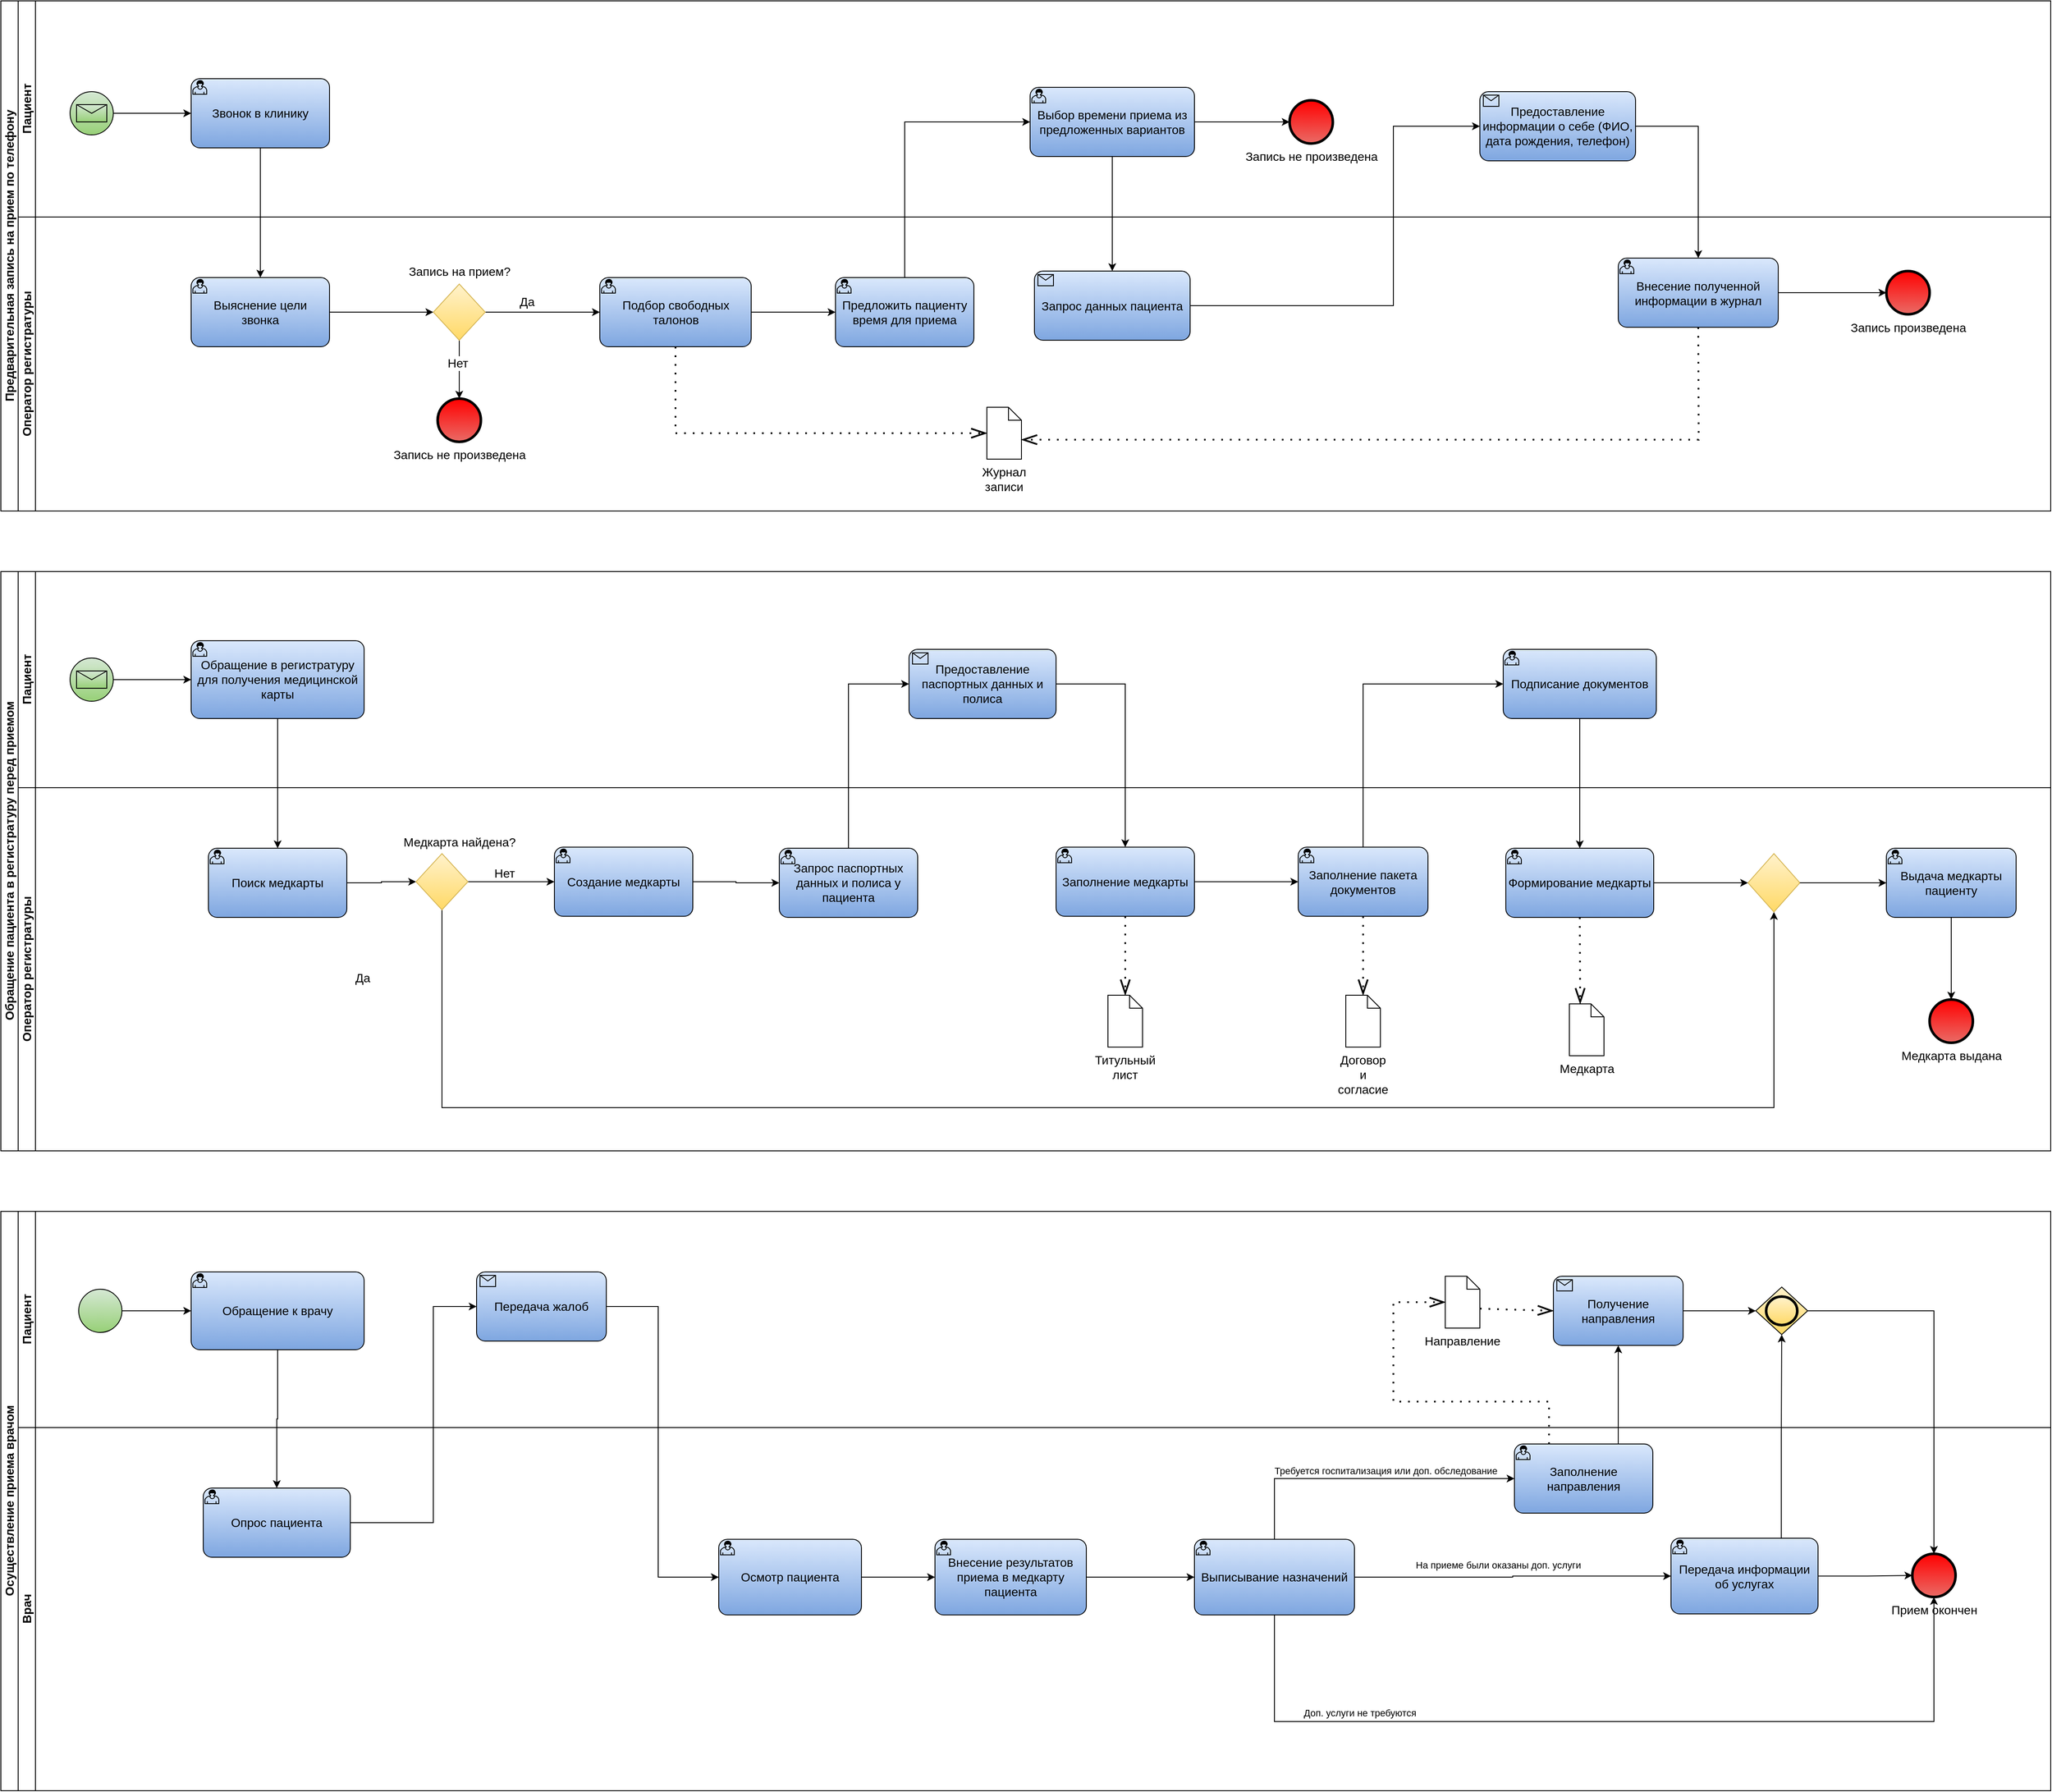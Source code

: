 <mxfile version="20.6.0" type="device"><diagram name="Page-1" id="2a216829-ef6e-dabb-86c1-c78162f3ba2b"><mxGraphModel dx="1904" dy="2244" grid="1" gridSize="10" guides="1" tooltips="1" connect="1" arrows="1" fold="1" page="1" pageScale="1" pageWidth="850" pageHeight="1100" background="none" math="0" shadow="0"><root><mxCell id="0"/><mxCell id="1" parent="0"/><mxCell id="knItRZPlOdMx0nzda-8o-1" value="&lt;font style=&quot;font-size: 14px;&quot;&gt;Предварительная запись на прием по телефону&lt;/font&gt;" style="swimlane;childLayout=stackLayout;resizeParent=1;resizeParentMax=0;horizontal=0;startSize=20;horizontalStack=0;html=1;movable=0;resizable=0;rotatable=0;deletable=0;editable=0;connectable=0;" parent="1" vertex="1"><mxGeometry x="150" y="40" width="2370" height="590" as="geometry"/></mxCell><mxCell id="knItRZPlOdMx0nzda-8o-2" value="&lt;font style=&quot;font-size: 14px;&quot;&gt;Пациент&lt;/font&gt;" style="swimlane;startSize=20;horizontal=0;html=1;" parent="knItRZPlOdMx0nzda-8o-1" vertex="1"><mxGeometry x="20" width="2350" height="250" as="geometry"/></mxCell><mxCell id="knItRZPlOdMx0nzda-8o-14" value="" style="edgeStyle=orthogonalEdgeStyle;rounded=0;orthogonalLoop=1;jettySize=auto;html=1;entryX=0;entryY=0.5;entryDx=0;entryDy=0;entryPerimeter=0;" parent="knItRZPlOdMx0nzda-8o-2" source="knItRZPlOdMx0nzda-8o-5" target="knItRZPlOdMx0nzda-8o-34" edge="1"><mxGeometry relative="1" as="geometry"><mxPoint x="210" y="160" as="targetPoint"/></mxGeometry></mxCell><mxCell id="knItRZPlOdMx0nzda-8o-5" value="" style="points=[[0.145,0.145,0],[0.5,0,0],[0.855,0.145,0],[1,0.5,0],[0.855,0.855,0],[0.5,1,0],[0.145,0.855,0],[0,0.5,0]];shape=mxgraph.bpmn.event;html=1;verticalLabelPosition=bottom;labelBackgroundColor=#ffffff;verticalAlign=top;align=center;perimeter=ellipsePerimeter;outlineConnect=0;aspect=fixed;outline=standard;symbol=message;fillColor=#d5e8d4;strokeColor=#000000;gradientColor=#97d077;" parent="knItRZPlOdMx0nzda-8o-2" vertex="1"><mxGeometry x="60" y="105" width="50" height="50" as="geometry"/></mxCell><mxCell id="knItRZPlOdMx0nzda-8o-28" value="" style="edgeStyle=orthogonalEdgeStyle;rounded=0;orthogonalLoop=1;jettySize=auto;html=1;fontSize=14;entryX=0;entryY=0.5;entryDx=0;entryDy=0;entryPerimeter=0;exitX=1;exitY=0.5;exitDx=0;exitDy=0;exitPerimeter=0;" parent="knItRZPlOdMx0nzda-8o-2" source="knItRZPlOdMx0nzda-8o-38" target="knItRZPlOdMx0nzda-8o-29" edge="1"><mxGeometry relative="1" as="geometry"><mxPoint x="1390" y="160" as="sourcePoint"/><mxPoint x="1560" y="160" as="targetPoint"/></mxGeometry></mxCell><mxCell id="knItRZPlOdMx0nzda-8o-29" value="&lt;font style=&quot;font-size: 14px;&quot; color=&quot;#000000&quot;&gt;Запись не произведена&lt;/font&gt;" style="points=[[0.145,0.145,0],[0.5,0,0],[0.855,0.145,0],[1,0.5,0],[0.855,0.855,0],[0.5,1,0],[0.145,0.855,0],[0,0.5,0]];shape=mxgraph.bpmn.event;html=1;verticalLabelPosition=bottom;labelBackgroundColor=#ffffff;verticalAlign=top;align=center;perimeter=ellipsePerimeter;outlineConnect=0;aspect=fixed;outline=end;symbol=terminate2;strokeColor=#000000;fillColor=#FF0000;gradientColor=#ea6b66;" parent="knItRZPlOdMx0nzda-8o-2" vertex="1"><mxGeometry x="1470" y="115" width="50" height="50" as="geometry"/></mxCell><mxCell id="knItRZPlOdMx0nzda-8o-34" value="Звонок в клинику" style="points=[[0.25,0,0],[0.5,0,0],[0.75,0,0],[1,0.25,0],[1,0.5,0],[1,0.75,0],[0.75,1,0],[0.5,1,0],[0.25,1,0],[0,0.75,0],[0,0.5,0],[0,0.25,0]];shape=mxgraph.bpmn.task;whiteSpace=wrap;rectStyle=rounded;size=10;html=1;taskMarker=user;strokeColor=#000000;fontSize=14;fillColor=#dae8fc;gradientColor=#7ea6e0;" parent="knItRZPlOdMx0nzda-8o-2" vertex="1"><mxGeometry x="200" y="90" width="160" height="80" as="geometry"/></mxCell><mxCell id="knItRZPlOdMx0nzda-8o-38" value="Выбор времени приема из предложенных вариантов" style="points=[[0.25,0,0],[0.5,0,0],[0.75,0,0],[1,0.25,0],[1,0.5,0],[1,0.75,0],[0.75,1,0],[0.5,1,0],[0.25,1,0],[0,0.75,0],[0,0.5,0],[0,0.25,0]];shape=mxgraph.bpmn.task;whiteSpace=wrap;rectStyle=rounded;size=10;html=1;taskMarker=user;strokeColor=#000000;fontSize=14;fontColor=default;fillColor=#dae8fc;gradientColor=#7ea6e0;" parent="knItRZPlOdMx0nzda-8o-2" vertex="1"><mxGeometry x="1170" y="100" width="190" height="80" as="geometry"/></mxCell><mxCell id="knItRZPlOdMx0nzda-8o-40" value="Предоставление информации о себе (ФИО, дата рождения, телефон)" style="points=[[0.25,0,0],[0.5,0,0],[0.75,0,0],[1,0.25,0],[1,0.5,0],[1,0.75,0],[0.75,1,0],[0.5,1,0],[0.25,1,0],[0,0.75,0],[0,0.5,0],[0,0.25,0]];shape=mxgraph.bpmn.task;whiteSpace=wrap;rectStyle=rounded;size=10;html=1;taskMarker=receive;strokeColor=#000000;fontSize=14;fontColor=default;fillColor=#dae8fc;gradientColor=#7ea6e0;" parent="knItRZPlOdMx0nzda-8o-2" vertex="1"><mxGeometry x="1690" y="105" width="180" height="80" as="geometry"/></mxCell><mxCell id="knItRZPlOdMx0nzda-8o-13" value="" style="edgeStyle=orthogonalEdgeStyle;rounded=0;orthogonalLoop=1;jettySize=auto;html=1;exitX=0.5;exitY=1;exitDx=0;exitDy=0;exitPerimeter=0;entryX=0.5;entryY=0;entryDx=0;entryDy=0;entryPerimeter=0;" parent="knItRZPlOdMx0nzda-8o-1" source="knItRZPlOdMx0nzda-8o-34" target="knItRZPlOdMx0nzda-8o-35" edge="1"><mxGeometry relative="1" as="geometry"><mxPoint x="305" y="200" as="sourcePoint"/><mxPoint x="305.059" y="370" as="targetPoint"/></mxGeometry></mxCell><mxCell id="knItRZPlOdMx0nzda-8o-31" value="" style="edgeStyle=orthogonalEdgeStyle;rounded=0;orthogonalLoop=1;jettySize=auto;html=1;fontSize=14;fontColor=#000000;entryX=0.5;entryY=0;entryDx=0;entryDy=0;entryPerimeter=0;exitX=0.5;exitY=1;exitDx=0;exitDy=0;exitPerimeter=0;" parent="knItRZPlOdMx0nzda-8o-1" source="knItRZPlOdMx0nzda-8o-38" target="knItRZPlOdMx0nzda-8o-33" edge="1"><mxGeometry relative="1" as="geometry"><mxPoint x="1320" y="200" as="sourcePoint"/><mxPoint x="1320" y="370" as="targetPoint"/></mxGeometry></mxCell><mxCell id="knItRZPlOdMx0nzda-8o-3" value="&lt;font style=&quot;font-size: 14px;&quot;&gt;Оператор регистратуры&lt;/font&gt;" style="swimlane;startSize=20;horizontal=0;html=1;" parent="knItRZPlOdMx0nzda-8o-1" vertex="1"><mxGeometry x="20" y="250" width="2350" height="340" as="geometry"/></mxCell><mxCell id="knItRZPlOdMx0nzda-8o-16" value="" style="edgeStyle=orthogonalEdgeStyle;rounded=0;orthogonalLoop=1;jettySize=auto;html=1;exitX=1;exitY=0.5;exitDx=0;exitDy=0;exitPerimeter=0;" parent="knItRZPlOdMx0nzda-8o-3" source="knItRZPlOdMx0nzda-8o-35" target="knItRZPlOdMx0nzda-8o-15" edge="1"><mxGeometry relative="1" as="geometry"><mxPoint x="360" y="110" as="sourcePoint"/></mxGeometry></mxCell><mxCell id="knItRZPlOdMx0nzda-8o-19" value="" style="edgeStyle=orthogonalEdgeStyle;rounded=0;orthogonalLoop=1;jettySize=auto;html=1;entryX=0.5;entryY=0;entryDx=0;entryDy=0;entryPerimeter=0;" parent="knItRZPlOdMx0nzda-8o-3" source="knItRZPlOdMx0nzda-8o-15" target="knItRZPlOdMx0nzda-8o-20" edge="1"><mxGeometry relative="1" as="geometry"><mxPoint x="530" y="255" as="targetPoint"/><Array as="points"><mxPoint x="510" y="170"/><mxPoint x="510" y="170"/></Array></mxGeometry></mxCell><mxCell id="knItRZPlOdMx0nzda-8o-111" value="Нет" style="edgeLabel;html=1;align=center;verticalAlign=middle;resizable=0;points=[];fontSize=14;fontColor=#000000;" parent="knItRZPlOdMx0nzda-8o-19" vertex="1" connectable="0"><mxGeometry x="-0.217" y="-2" relative="1" as="geometry"><mxPoint as="offset"/></mxGeometry></mxCell><mxCell id="knItRZPlOdMx0nzda-8o-22" value="" style="edgeStyle=orthogonalEdgeStyle;rounded=0;orthogonalLoop=1;jettySize=auto;html=1;fontSize=14;entryX=0;entryY=0.5;entryDx=0;entryDy=0;entryPerimeter=0;" parent="knItRZPlOdMx0nzda-8o-3" source="knItRZPlOdMx0nzda-8o-15" target="knItRZPlOdMx0nzda-8o-36" edge="1"><mxGeometry relative="1" as="geometry"><mxPoint x="670" y="110" as="targetPoint"/></mxGeometry></mxCell><mxCell id="knItRZPlOdMx0nzda-8o-110" value="Да" style="edgeLabel;html=1;align=center;verticalAlign=middle;resizable=0;points=[];fontSize=14;fontColor=#000000;" parent="knItRZPlOdMx0nzda-8o-22" vertex="1" connectable="0"><mxGeometry x="-0.273" y="1" relative="1" as="geometry"><mxPoint y="-11" as="offset"/></mxGeometry></mxCell><mxCell id="knItRZPlOdMx0nzda-8o-15" value="" style="rhombus;whiteSpace=wrap;html=1;fillColor=#fff2cc;strokeColor=#d6b656;gradientColor=#ffd966;" parent="knItRZPlOdMx0nzda-8o-3" vertex="1"><mxGeometry x="480" y="77.5" width="60" height="65" as="geometry"/></mxCell><mxCell id="knItRZPlOdMx0nzda-8o-17" value="&lt;font style=&quot;font-size: 14px;&quot;&gt;Запись на прием?&lt;/font&gt;" style="text;html=1;align=center;verticalAlign=middle;resizable=0;points=[];autosize=1;strokeColor=none;fillColor=none;" parent="knItRZPlOdMx0nzda-8o-3" vertex="1"><mxGeometry x="440" y="47.5" width="140" height="30" as="geometry"/></mxCell><mxCell id="knItRZPlOdMx0nzda-8o-20" value="&lt;font style=&quot;font-size: 14px;&quot; color=&quot;#000000&quot;&gt;Запись не произведена&lt;/font&gt;" style="points=[[0.145,0.145,0],[0.5,0,0],[0.855,0.145,0],[1,0.5,0],[0.855,0.855,0],[0.5,1,0],[0.145,0.855,0],[0,0.5,0]];shape=mxgraph.bpmn.event;html=1;verticalLabelPosition=bottom;labelBackgroundColor=#ffffff;verticalAlign=top;align=center;perimeter=ellipsePerimeter;outlineConnect=0;aspect=fixed;outline=end;symbol=terminate2;strokeColor=#000000;fillColor=#FF0000;gradientColor=#ea6b66;" parent="knItRZPlOdMx0nzda-8o-3" vertex="1"><mxGeometry x="485" y="210" width="50" height="50" as="geometry"/></mxCell><mxCell id="knItRZPlOdMx0nzda-8o-24" value="" style="edgeStyle=orthogonalEdgeStyle;rounded=0;orthogonalLoop=1;jettySize=auto;html=1;fontSize=14;exitX=1;exitY=0.5;exitDx=0;exitDy=0;exitPerimeter=0;entryX=0;entryY=0.5;entryDx=0;entryDy=0;entryPerimeter=0;" parent="knItRZPlOdMx0nzda-8o-3" source="knItRZPlOdMx0nzda-8o-36" target="knItRZPlOdMx0nzda-8o-37" edge="1"><mxGeometry relative="1" as="geometry"><mxPoint x="850" y="110" as="sourcePoint"/><mxPoint x="980" y="110" as="targetPoint"/></mxGeometry></mxCell><mxCell id="knItRZPlOdMx0nzda-8o-33" value="Запрос данных пациента" style="points=[[0.25,0,0],[0.5,0,0],[0.75,0,0],[1,0.25,0],[1,0.5,0],[1,0.75,0],[0.75,1,0],[0.5,1,0],[0.25,1,0],[0,0.75,0],[0,0.5,0],[0,0.25,0]];shape=mxgraph.bpmn.task;whiteSpace=wrap;rectStyle=rounded;size=10;html=1;taskMarker=receive;strokeColor=#000000;fontSize=14;fontColor=default;fillColor=#dae8fc;gradientColor=#7ea6e0;" parent="knItRZPlOdMx0nzda-8o-3" vertex="1"><mxGeometry x="1175" y="62.5" width="180" height="80" as="geometry"/></mxCell><mxCell id="knItRZPlOdMx0nzda-8o-35" value="Выяснение цели &lt;br&gt;звонка" style="points=[[0.25,0,0],[0.5,0,0],[0.75,0,0],[1,0.25,0],[1,0.5,0],[1,0.75,0],[0.75,1,0],[0.5,1,0],[0.25,1,0],[0,0.75,0],[0,0.5,0],[0,0.25,0]];shape=mxgraph.bpmn.task;whiteSpace=wrap;rectStyle=rounded;size=10;html=1;taskMarker=user;strokeColor=#000000;fontSize=14;fillColor=#dae8fc;gradientColor=#7ea6e0;" parent="knItRZPlOdMx0nzda-8o-3" vertex="1"><mxGeometry x="200" y="70" width="160" height="80" as="geometry"/></mxCell><mxCell id="knItRZPlOdMx0nzda-8o-36" value="Подбор свободных талонов" style="points=[[0.25,0,0],[0.5,0,0],[0.75,0,0],[1,0.25,0],[1,0.5,0],[1,0.75,0],[0.75,1,0],[0.5,1,0],[0.25,1,0],[0,0.75,0],[0,0.5,0],[0,0.25,0]];shape=mxgraph.bpmn.task;whiteSpace=wrap;rectStyle=rounded;size=10;html=1;taskMarker=user;strokeColor=#000000;fontSize=14;fontColor=default;fillColor=#dae8fc;gradientColor=#7ea6e0;" parent="knItRZPlOdMx0nzda-8o-3" vertex="1"><mxGeometry x="672.5" y="70" width="175" height="80" as="geometry"/></mxCell><mxCell id="knItRZPlOdMx0nzda-8o-37" value="Предложить пациенту время для приема" style="points=[[0.25,0,0],[0.5,0,0],[0.75,0,0],[1,0.25,0],[1,0.5,0],[1,0.75,0],[0.75,1,0],[0.5,1,0],[0.25,1,0],[0,0.75,0],[0,0.5,0],[0,0.25,0]];shape=mxgraph.bpmn.task;whiteSpace=wrap;rectStyle=rounded;size=10;html=1;taskMarker=user;strokeColor=#000000;fontSize=14;fontColor=default;fillColor=#dae8fc;gradientColor=#7ea6e0;" parent="knItRZPlOdMx0nzda-8o-3" vertex="1"><mxGeometry x="945" y="70" width="160" height="80" as="geometry"/></mxCell><mxCell id="knItRZPlOdMx0nzda-8o-46" value="" style="edgeStyle=orthogonalEdgeStyle;rounded=0;orthogonalLoop=1;jettySize=auto;html=1;fontSize=14;fontColor=#000000;" parent="knItRZPlOdMx0nzda-8o-3" source="knItRZPlOdMx0nzda-8o-44" target="knItRZPlOdMx0nzda-8o-45" edge="1"><mxGeometry relative="1" as="geometry"/></mxCell><mxCell id="knItRZPlOdMx0nzda-8o-44" value="Внесение полученной информации в журнал" style="points=[[0.25,0,0],[0.5,0,0],[0.75,0,0],[1,0.25,0],[1,0.5,0],[1,0.75,0],[0.75,1,0],[0.5,1,0],[0.25,1,0],[0,0.75,0],[0,0.5,0],[0,0.25,0]];shape=mxgraph.bpmn.task;whiteSpace=wrap;rectStyle=rounded;size=10;html=1;taskMarker=user;strokeColor=#000000;fontSize=14;fontColor=default;fillColor=#dae8fc;gradientColor=#7ea6e0;" parent="knItRZPlOdMx0nzda-8o-3" vertex="1"><mxGeometry x="1850" y="47.5" width="185" height="80" as="geometry"/></mxCell><mxCell id="knItRZPlOdMx0nzda-8o-45" value="&lt;font style=&quot;font-size: 14px;&quot; color=&quot;#000000&quot;&gt;Запись произведена&lt;/font&gt;" style="points=[[0.145,0.145,0],[0.5,0,0],[0.855,0.145,0],[1,0.5,0],[0.855,0.855,0],[0.5,1,0],[0.145,0.855,0],[0,0.5,0]];shape=mxgraph.bpmn.event;html=1;verticalLabelPosition=bottom;labelBackgroundColor=#ffffff;verticalAlign=top;align=center;perimeter=ellipsePerimeter;outlineConnect=0;aspect=fixed;outline=end;symbol=terminate2;strokeColor=#000000;fillColor=#FF0000;gradientColor=#ea6b66;" parent="knItRZPlOdMx0nzda-8o-3" vertex="1"><mxGeometry x="2160" y="62.5" width="50" height="50" as="geometry"/></mxCell><mxCell id="knItRZPlOdMx0nzda-8o-47" value="Журнал записи" style="shape=mxgraph.bpmn.data;labelPosition=center;verticalLabelPosition=bottom;align=center;verticalAlign=top;whiteSpace=wrap;size=15;html=1;strokeColor=#000000;fontSize=14;fontColor=#000000;fillColor=none;" parent="knItRZPlOdMx0nzda-8o-3" vertex="1"><mxGeometry x="1120" y="220" width="40" height="60" as="geometry"/></mxCell><mxCell id="knItRZPlOdMx0nzda-8o-48" value="" style="edgeStyle=elbowEdgeStyle;fontSize=12;html=1;endFill=0;startFill=0;endSize=14;startSize=6;dashed=1;dashPattern=1 4;endArrow=openThin;startArrow=none;rounded=0;fontColor=#000000;exitX=0.5;exitY=1;exitDx=0;exitDy=0;exitPerimeter=0;entryX=0;entryY=0.5;entryDx=0;entryDy=0;entryPerimeter=0;strokeWidth=2;" parent="knItRZPlOdMx0nzda-8o-3" source="knItRZPlOdMx0nzda-8o-36" target="knItRZPlOdMx0nzda-8o-47" edge="1"><mxGeometry width="160" relative="1" as="geometry"><mxPoint x="890" y="249.33" as="sourcePoint"/><mxPoint x="1050" y="249.33" as="targetPoint"/><Array as="points"><mxPoint x="760" y="220"/></Array></mxGeometry></mxCell><mxCell id="knItRZPlOdMx0nzda-8o-51" value="" style="edgeStyle=elbowEdgeStyle;fontSize=12;html=1;endFill=0;startFill=0;endSize=14;startSize=6;dashed=1;dashPattern=1 4;endArrow=openThin;startArrow=none;rounded=0;fontColor=#000000;exitX=0.5;exitY=1;exitDx=0;exitDy=0;exitPerimeter=0;entryX=0;entryY=0;entryDx=40;entryDy=37.5;entryPerimeter=0;strokeWidth=2;" parent="knItRZPlOdMx0nzda-8o-3" source="knItRZPlOdMx0nzda-8o-44" target="knItRZPlOdMx0nzda-8o-47" edge="1"><mxGeometry width="160" relative="1" as="geometry"><mxPoint x="1560" y="280" as="sourcePoint"/><mxPoint x="1920" y="380.0" as="targetPoint"/><Array as="points"><mxPoint x="1943" y="180"/></Array></mxGeometry></mxCell><mxCell id="knItRZPlOdMx0nzda-8o-26" value="" style="edgeStyle=orthogonalEdgeStyle;rounded=0;orthogonalLoop=1;jettySize=auto;html=1;fontSize=14;exitX=0.5;exitY=0;exitDx=0;exitDy=0;exitPerimeter=0;entryX=0;entryY=0.5;entryDx=0;entryDy=0;entryPerimeter=0;" parent="knItRZPlOdMx0nzda-8o-1" source="knItRZPlOdMx0nzda-8o-37" target="knItRZPlOdMx0nzda-8o-38" edge="1"><mxGeometry relative="1" as="geometry"><mxPoint x="1090" y="370" as="sourcePoint"/><mxPoint x="1230" y="160" as="targetPoint"/><Array as="points"><mxPoint x="1045" y="140"/></Array></mxGeometry></mxCell><mxCell id="knItRZPlOdMx0nzda-8o-41" value="" style="edgeStyle=orthogonalEdgeStyle;rounded=0;orthogonalLoop=1;jettySize=auto;html=1;fontSize=14;fontColor=#000000;" parent="knItRZPlOdMx0nzda-8o-1" source="knItRZPlOdMx0nzda-8o-33" target="knItRZPlOdMx0nzda-8o-40" edge="1"><mxGeometry relative="1" as="geometry"><Array as="points"><mxPoint x="1610" y="353"/><mxPoint x="1610" y="145"/></Array></mxGeometry></mxCell><mxCell id="knItRZPlOdMx0nzda-8o-43" value="" style="edgeStyle=orthogonalEdgeStyle;rounded=0;orthogonalLoop=1;jettySize=auto;html=1;fontSize=14;fontColor=#000000;entryX=0.5;entryY=0;entryDx=0;entryDy=0;entryPerimeter=0;" parent="knItRZPlOdMx0nzda-8o-1" source="knItRZPlOdMx0nzda-8o-40" target="knItRZPlOdMx0nzda-8o-44" edge="1"><mxGeometry relative="1" as="geometry"><mxPoint x="1975" y="362.5" as="targetPoint"/><Array as="points"><mxPoint x="1963" y="145"/></Array></mxGeometry></mxCell><mxCell id="knItRZPlOdMx0nzda-8o-52" value="&lt;font style=&quot;font-size: 14px;&quot;&gt;Обращение пациента в регистратуру перед приемом&lt;/font&gt;" style="swimlane;childLayout=stackLayout;resizeParent=1;resizeParentMax=0;horizontal=0;startSize=20;horizontalStack=0;html=1;" parent="1" vertex="1"><mxGeometry x="150" y="700" width="2370" height="670" as="geometry"/></mxCell><mxCell id="knItRZPlOdMx0nzda-8o-53" value="&lt;font style=&quot;font-size: 14px;&quot;&gt;Пациент&lt;/font&gt;" style="swimlane;startSize=20;horizontal=0;html=1;" parent="knItRZPlOdMx0nzda-8o-52" vertex="1"><mxGeometry x="20" width="2350" height="250" as="geometry"/></mxCell><mxCell id="knItRZPlOdMx0nzda-8o-54" value="" style="edgeStyle=orthogonalEdgeStyle;rounded=0;orthogonalLoop=1;jettySize=auto;html=1;entryX=0;entryY=0.5;entryDx=0;entryDy=0;entryPerimeter=0;" parent="knItRZPlOdMx0nzda-8o-53" source="knItRZPlOdMx0nzda-8o-55" target="knItRZPlOdMx0nzda-8o-58" edge="1"><mxGeometry relative="1" as="geometry"><mxPoint x="210" y="160" as="targetPoint"/></mxGeometry></mxCell><mxCell id="knItRZPlOdMx0nzda-8o-55" value="" style="points=[[0.145,0.145,0],[0.5,0,0],[0.855,0.145,0],[1,0.5,0],[0.855,0.855,0],[0.5,1,0],[0.145,0.855,0],[0,0.5,0]];shape=mxgraph.bpmn.event;html=1;verticalLabelPosition=bottom;labelBackgroundColor=#ffffff;verticalAlign=top;align=center;perimeter=ellipsePerimeter;outlineConnect=0;aspect=fixed;outline=standard;symbol=message;fillColor=#d5e8d4;strokeColor=#000000;gradientColor=#97d077;" parent="knItRZPlOdMx0nzda-8o-53" vertex="1"><mxGeometry x="60" y="100" width="50" height="50" as="geometry"/></mxCell><mxCell id="knItRZPlOdMx0nzda-8o-58" value="Обращение в регистратуру для получения медицинской карты" style="points=[[0.25,0,0],[0.5,0,0],[0.75,0,0],[1,0.25,0],[1,0.5,0],[1,0.75,0],[0.75,1,0],[0.5,1,0],[0.25,1,0],[0,0.75,0],[0,0.5,0],[0,0.25,0]];shape=mxgraph.bpmn.task;whiteSpace=wrap;rectStyle=rounded;size=10;html=1;taskMarker=user;strokeColor=#000000;fontSize=14;fillColor=#dae8fc;gradientColor=#7ea6e0;" parent="knItRZPlOdMx0nzda-8o-53" vertex="1"><mxGeometry x="200" y="80" width="200" height="90" as="geometry"/></mxCell><mxCell id="knItRZPlOdMx0nzda-8o-85" value="Предоставление паспортных данных и полиса" style="points=[[0.25,0,0],[0.5,0,0],[0.75,0,0],[1,0.25,0],[1,0.5,0],[1,0.75,0],[0.75,1,0],[0.5,1,0],[0.25,1,0],[0,0.75,0],[0,0.5,0],[0,0.25,0]];shape=mxgraph.bpmn.task;whiteSpace=wrap;rectStyle=rounded;size=10;html=1;taskMarker=receive;strokeColor=#000000;fontSize=14;fontColor=default;fillColor=#dae8fc;gradientColor=#7ea6e0;" parent="knItRZPlOdMx0nzda-8o-53" vertex="1"><mxGeometry x="1030" y="90" width="170" height="80" as="geometry"/></mxCell><mxCell id="knItRZPlOdMx0nzda-8o-96" value="Подписание документов" style="points=[[0.25,0,0],[0.5,0,0],[0.75,0,0],[1,0.25,0],[1,0.5,0],[1,0.75,0],[0.75,1,0],[0.5,1,0],[0.25,1,0],[0,0.75,0],[0,0.5,0],[0,0.25,0]];shape=mxgraph.bpmn.task;whiteSpace=wrap;rectStyle=rounded;size=10;html=1;taskMarker=user;strokeColor=#000000;fontSize=14;fontColor=default;fillColor=#dae8fc;gradientColor=#7ea6e0;" parent="knItRZPlOdMx0nzda-8o-53" vertex="1"><mxGeometry x="1717" y="90" width="177" height="80" as="geometry"/></mxCell><mxCell id="knItRZPlOdMx0nzda-8o-61" value="" style="edgeStyle=orthogonalEdgeStyle;rounded=0;orthogonalLoop=1;jettySize=auto;html=1;exitX=0.5;exitY=1;exitDx=0;exitDy=0;exitPerimeter=0;entryX=0.5;entryY=0;entryDx=0;entryDy=0;entryPerimeter=0;" parent="knItRZPlOdMx0nzda-8o-52" source="knItRZPlOdMx0nzda-8o-58" target="knItRZPlOdMx0nzda-8o-72" edge="1"><mxGeometry relative="1" as="geometry"><mxPoint x="305" y="200" as="sourcePoint"/><mxPoint x="305.059" y="370" as="targetPoint"/></mxGeometry></mxCell><mxCell id="knItRZPlOdMx0nzda-8o-62" value="" style="edgeStyle=orthogonalEdgeStyle;rounded=0;orthogonalLoop=1;jettySize=auto;html=1;fontSize=14;fontColor=#000000;entryX=0.5;entryY=0;entryDx=0;entryDy=0;entryPerimeter=0;exitX=1;exitY=0.5;exitDx=0;exitDy=0;exitPerimeter=0;" parent="knItRZPlOdMx0nzda-8o-52" source="knItRZPlOdMx0nzda-8o-85" target="knItRZPlOdMx0nzda-8o-86" edge="1"><mxGeometry relative="1" as="geometry"><mxPoint x="1285" y="200" as="sourcePoint"/><mxPoint x="1440" y="310" as="targetPoint"/><Array as="points"><mxPoint x="1300" y="130"/></Array></mxGeometry></mxCell><mxCell id="knItRZPlOdMx0nzda-8o-63" value="&lt;font style=&quot;font-size: 14px;&quot;&gt;Оператор регистратуры&lt;/font&gt;" style="swimlane;startSize=20;horizontal=0;html=1;" parent="knItRZPlOdMx0nzda-8o-52" vertex="1"><mxGeometry x="20" y="250" width="2350" height="420" as="geometry"/></mxCell><mxCell id="knItRZPlOdMx0nzda-8o-64" value="" style="edgeStyle=orthogonalEdgeStyle;rounded=0;orthogonalLoop=1;jettySize=auto;html=1;exitX=1;exitY=0.5;exitDx=0;exitDy=0;exitPerimeter=0;" parent="knItRZPlOdMx0nzda-8o-63" source="knItRZPlOdMx0nzda-8o-72" target="knItRZPlOdMx0nzda-8o-67" edge="1"><mxGeometry relative="1" as="geometry"><mxPoint x="360" y="110" as="sourcePoint"/></mxGeometry></mxCell><mxCell id="knItRZPlOdMx0nzda-8o-65" value="" style="edgeStyle=orthogonalEdgeStyle;rounded=0;orthogonalLoop=1;jettySize=auto;html=1;entryX=0.5;entryY=1;entryDx=0;entryDy=0;" parent="knItRZPlOdMx0nzda-8o-63" source="knItRZPlOdMx0nzda-8o-67" target="knItRZPlOdMx0nzda-8o-102" edge="1"><mxGeometry relative="1" as="geometry"><mxPoint x="1190" y="480" as="targetPoint"/><Array as="points"><mxPoint x="490" y="370"/><mxPoint x="2030" y="370"/></Array></mxGeometry></mxCell><mxCell id="knItRZPlOdMx0nzda-8o-108" value="Да" style="edgeLabel;html=1;align=center;verticalAlign=middle;resizable=0;points=[];fontSize=14;fontColor=#000000;" parent="knItRZPlOdMx0nzda-8o-65" vertex="1" connectable="0"><mxGeometry x="-0.196" y="1" relative="1" as="geometry"><mxPoint x="-666" y="-149" as="offset"/></mxGeometry></mxCell><mxCell id="knItRZPlOdMx0nzda-8o-66" value="" style="edgeStyle=orthogonalEdgeStyle;rounded=0;orthogonalLoop=1;jettySize=auto;html=1;fontSize=14;entryX=0;entryY=0.5;entryDx=0;entryDy=0;entryPerimeter=0;" parent="knItRZPlOdMx0nzda-8o-63" source="knItRZPlOdMx0nzda-8o-67" target="knItRZPlOdMx0nzda-8o-73" edge="1"><mxGeometry relative="1" as="geometry"><mxPoint x="670" y="110" as="targetPoint"/></mxGeometry></mxCell><mxCell id="knItRZPlOdMx0nzda-8o-107" value="Нет" style="edgeLabel;html=1;align=center;verticalAlign=middle;resizable=0;points=[];fontSize=14;fontColor=#000000;" parent="knItRZPlOdMx0nzda-8o-66" vertex="1" connectable="0"><mxGeometry x="-0.156" y="-1" relative="1" as="geometry"><mxPoint y="-11" as="offset"/></mxGeometry></mxCell><mxCell id="knItRZPlOdMx0nzda-8o-67" value="" style="rhombus;whiteSpace=wrap;html=1;fillColor=#fff2cc;strokeColor=#d6b656;gradientColor=#ffd966;" parent="knItRZPlOdMx0nzda-8o-63" vertex="1"><mxGeometry x="460" y="76.25" width="60" height="65" as="geometry"/></mxCell><mxCell id="knItRZPlOdMx0nzda-8o-68" value="&lt;font style=&quot;font-size: 14px;&quot;&gt;Медкарта найдена?&lt;/font&gt;" style="text;html=1;align=center;verticalAlign=middle;resizable=0;points=[];autosize=1;strokeColor=none;fillColor=none;" parent="knItRZPlOdMx0nzda-8o-63" vertex="1"><mxGeometry x="435" y="47.5" width="150" height="30" as="geometry"/></mxCell><mxCell id="knItRZPlOdMx0nzda-8o-70" value="" style="edgeStyle=orthogonalEdgeStyle;rounded=0;orthogonalLoop=1;jettySize=auto;html=1;fontSize=14;exitX=1;exitY=0.5;exitDx=0;exitDy=0;exitPerimeter=0;entryX=0;entryY=0.5;entryDx=0;entryDy=0;entryPerimeter=0;" parent="knItRZPlOdMx0nzda-8o-63" source="knItRZPlOdMx0nzda-8o-73" target="knItRZPlOdMx0nzda-8o-74" edge="1"><mxGeometry relative="1" as="geometry"><mxPoint x="850" y="110" as="sourcePoint"/><mxPoint x="980" y="110" as="targetPoint"/></mxGeometry></mxCell><mxCell id="knItRZPlOdMx0nzda-8o-72" value="Поиск медкарты" style="points=[[0.25,0,0],[0.5,0,0],[0.75,0,0],[1,0.25,0],[1,0.5,0],[1,0.75,0],[0.75,1,0],[0.5,1,0],[0.25,1,0],[0,0.75,0],[0,0.5,0],[0,0.25,0]];shape=mxgraph.bpmn.task;whiteSpace=wrap;rectStyle=rounded;size=10;html=1;taskMarker=user;strokeColor=#000000;fontSize=14;fillColor=#dae8fc;gradientColor=#7ea6e0;" parent="knItRZPlOdMx0nzda-8o-63" vertex="1"><mxGeometry x="220" y="70" width="160" height="80" as="geometry"/></mxCell><mxCell id="knItRZPlOdMx0nzda-8o-73" value="Создание медкарты" style="points=[[0.25,0,0],[0.5,0,0],[0.75,0,0],[1,0.25,0],[1,0.5,0],[1,0.75,0],[0.75,1,0],[0.5,1,0],[0.25,1,0],[0,0.75,0],[0,0.5,0],[0,0.25,0]];shape=mxgraph.bpmn.task;whiteSpace=wrap;rectStyle=rounded;size=10;html=1;taskMarker=user;strokeColor=#000000;fontSize=14;fontColor=default;fillColor=#dae8fc;gradientColor=#7ea6e0;" parent="knItRZPlOdMx0nzda-8o-63" vertex="1"><mxGeometry x="620" y="68.75" width="160" height="80" as="geometry"/></mxCell><mxCell id="knItRZPlOdMx0nzda-8o-74" value="Запрос паспортных данных и полиса у пациента" style="points=[[0.25,0,0],[0.5,0,0],[0.75,0,0],[1,0.25,0],[1,0.5,0],[1,0.75,0],[0.75,1,0],[0.5,1,0],[0.25,1,0],[0,0.75,0],[0,0.5,0],[0,0.25,0]];shape=mxgraph.bpmn.task;whiteSpace=wrap;rectStyle=rounded;size=10;html=1;taskMarker=user;strokeColor=#000000;fontSize=14;fontColor=default;fillColor=#dae8fc;gradientColor=#7ea6e0;" parent="knItRZPlOdMx0nzda-8o-63" vertex="1"><mxGeometry x="880" y="70" width="160" height="80" as="geometry"/></mxCell><mxCell id="knItRZPlOdMx0nzda-8o-103" value="" style="edgeStyle=orthogonalEdgeStyle;rounded=0;orthogonalLoop=1;jettySize=auto;html=1;strokeWidth=1;fontSize=11;fontColor=default;endSize=6;" parent="knItRZPlOdMx0nzda-8o-63" source="knItRZPlOdMx0nzda-8o-76" target="knItRZPlOdMx0nzda-8o-102" edge="1"><mxGeometry relative="1" as="geometry"/></mxCell><mxCell id="knItRZPlOdMx0nzda-8o-76" value="Формирование медкарты" style="points=[[0.25,0,0],[0.5,0,0],[0.75,0,0],[1,0.25,0],[1,0.5,0],[1,0.75,0],[0.75,1,0],[0.5,1,0],[0.25,1,0],[0,0.75,0],[0,0.5,0],[0,0.25,0]];shape=mxgraph.bpmn.task;whiteSpace=wrap;rectStyle=rounded;size=10;html=1;taskMarker=user;strokeColor=#000000;fontSize=14;fontColor=default;fillColor=#dae8fc;gradientColor=#7ea6e0;" parent="knItRZPlOdMx0nzda-8o-63" vertex="1"><mxGeometry x="1720" y="70" width="171" height="80" as="geometry"/></mxCell><mxCell id="knItRZPlOdMx0nzda-8o-86" value="Заполнение медкарты" style="points=[[0.25,0,0],[0.5,0,0],[0.75,0,0],[1,0.25,0],[1,0.5,0],[1,0.75,0],[0.75,1,0],[0.5,1,0],[0.25,1,0],[0,0.75,0],[0,0.5,0],[0,0.25,0]];shape=mxgraph.bpmn.task;whiteSpace=wrap;rectStyle=rounded;size=10;html=1;taskMarker=user;strokeColor=#000000;fontSize=14;fontColor=default;fillColor=#dae8fc;gradientColor=#7ea6e0;" parent="knItRZPlOdMx0nzda-8o-63" vertex="1"><mxGeometry x="1200" y="68.75" width="160" height="80" as="geometry"/></mxCell><mxCell id="knItRZPlOdMx0nzda-8o-87" value="Титульный лист" style="shape=mxgraph.bpmn.data;labelPosition=center;verticalLabelPosition=bottom;align=center;verticalAlign=top;whiteSpace=wrap;size=15;html=1;strokeColor=#000000;fontSize=14;fontColor=#000000;fillColor=none;" parent="knItRZPlOdMx0nzda-8o-63" vertex="1"><mxGeometry x="1260" y="240" width="40" height="60" as="geometry"/></mxCell><mxCell id="knItRZPlOdMx0nzda-8o-88" value="" style="edgeStyle=elbowEdgeStyle;fontSize=12;html=1;endFill=0;startFill=0;endSize=14;startSize=6;dashed=1;dashPattern=1 4;endArrow=openThin;startArrow=none;rounded=0;fontColor=#000000;exitX=0.5;exitY=1;exitDx=0;exitDy=0;exitPerimeter=0;strokeWidth=2;entryX=0.5;entryY=0;entryDx=0;entryDy=0;entryPerimeter=0;" parent="knItRZPlOdMx0nzda-8o-63" source="knItRZPlOdMx0nzda-8o-86" target="knItRZPlOdMx0nzda-8o-87" edge="1"><mxGeometry width="160" relative="1" as="geometry"><mxPoint x="2282.5" y="-17.5" as="sourcePoint"/><mxPoint x="1410" y="210" as="targetPoint"/><Array as="points"/></mxGeometry></mxCell><mxCell id="knItRZPlOdMx0nzda-8o-89" value="Заполнение пакета документов" style="points=[[0.25,0,0],[0.5,0,0],[0.75,0,0],[1,0.25,0],[1,0.5,0],[1,0.75,0],[0.75,1,0],[0.5,1,0],[0.25,1,0],[0,0.75,0],[0,0.5,0],[0,0.25,0]];shape=mxgraph.bpmn.task;whiteSpace=wrap;rectStyle=rounded;size=10;html=1;taskMarker=user;strokeColor=#000000;fontSize=14;fontColor=default;fillColor=#dae8fc;gradientColor=#7ea6e0;" parent="knItRZPlOdMx0nzda-8o-63" vertex="1"><mxGeometry x="1480" y="68.75" width="150" height="80" as="geometry"/></mxCell><mxCell id="knItRZPlOdMx0nzda-8o-93" value="" style="edgeStyle=orthogonalEdgeStyle;rounded=0;orthogonalLoop=1;jettySize=auto;html=1;fontSize=14;fontColor=#000000;entryX=0;entryY=0.5;entryDx=0;entryDy=0;entryPerimeter=0;exitX=1;exitY=0.5;exitDx=0;exitDy=0;exitPerimeter=0;" parent="knItRZPlOdMx0nzda-8o-63" source="knItRZPlOdMx0nzda-8o-86" target="knItRZPlOdMx0nzda-8o-89" edge="1"><mxGeometry relative="1" as="geometry"><mxPoint x="1580" y="142.5" as="sourcePoint"/><mxPoint x="1630" y="340.0" as="targetPoint"/></mxGeometry></mxCell><mxCell id="knItRZPlOdMx0nzda-8o-94" value="Договор и согласие" style="shape=mxgraph.bpmn.data;labelPosition=center;verticalLabelPosition=bottom;align=center;verticalAlign=top;whiteSpace=wrap;size=15;html=1;strokeColor=#000000;fontSize=14;fontColor=#000000;fillColor=none;" parent="knItRZPlOdMx0nzda-8o-63" vertex="1"><mxGeometry x="1535" y="240" width="40" height="60" as="geometry"/></mxCell><mxCell id="knItRZPlOdMx0nzda-8o-95" value="" style="edgeStyle=elbowEdgeStyle;fontSize=12;html=1;endFill=0;startFill=0;endSize=14;startSize=6;dashed=1;dashPattern=1 4;endArrow=openThin;startArrow=none;rounded=0;fontColor=#000000;exitX=0.5;exitY=1;exitDx=0;exitDy=0;exitPerimeter=0;strokeWidth=2;entryX=0.5;entryY=0;entryDx=0;entryDy=0;entryPerimeter=0;" parent="knItRZPlOdMx0nzda-8o-63" source="knItRZPlOdMx0nzda-8o-89" target="knItRZPlOdMx0nzda-8o-94" edge="1"><mxGeometry width="160" relative="1" as="geometry"><mxPoint x="1740" y="172.5" as="sourcePoint"/><mxPoint x="1740" y="260.0" as="targetPoint"/><Array as="points"/></mxGeometry></mxCell><mxCell id="knItRZPlOdMx0nzda-8o-98" value="Медкарта" style="shape=mxgraph.bpmn.data;labelPosition=center;verticalLabelPosition=bottom;align=center;verticalAlign=top;whiteSpace=wrap;size=15;html=1;strokeColor=#000000;fontSize=14;fontColor=#000000;fillColor=none;" parent="knItRZPlOdMx0nzda-8o-63" vertex="1"><mxGeometry x="1793.5" y="250" width="40" height="60" as="geometry"/></mxCell><mxCell id="knItRZPlOdMx0nzda-8o-99" value="" style="fontSize=12;html=1;endFill=0;startFill=0;endSize=14;startSize=6;dashed=1;dashPattern=1 4;endArrow=openThin;startArrow=none;rounded=0;fontColor=#000000;exitX=0.5;exitY=1;exitDx=0;exitDy=0;exitPerimeter=0;strokeWidth=2;entryX=0;entryY=0;entryDx=12.5;entryDy=0;entryPerimeter=0;" parent="knItRZPlOdMx0nzda-8o-63" source="knItRZPlOdMx0nzda-8o-76" target="knItRZPlOdMx0nzda-8o-98" edge="1"><mxGeometry width="160" relative="1" as="geometry"><mxPoint x="2010" y="172.5" as="sourcePoint"/><mxPoint x="2010" y="260.0" as="targetPoint"/></mxGeometry></mxCell><mxCell id="knItRZPlOdMx0nzda-8o-102" value="" style="rhombus;whiteSpace=wrap;html=1;fontSize=12;fillColor=#fff2cc;strokeColor=#d6b656;gradientColor=#ffd966;" parent="knItRZPlOdMx0nzda-8o-63" vertex="1"><mxGeometry x="2000" y="76.25" width="60" height="67.5" as="geometry"/></mxCell><mxCell id="knItRZPlOdMx0nzda-8o-104" value="Выдача медкарты пациенту" style="points=[[0.25,0,0],[0.5,0,0],[0.75,0,0],[1,0.25,0],[1,0.5,0],[1,0.75,0],[0.75,1,0],[0.5,1,0],[0.25,1,0],[0,0.75,0],[0,0.5,0],[0,0.25,0]];shape=mxgraph.bpmn.task;whiteSpace=wrap;rectStyle=rounded;size=10;html=1;taskMarker=user;strokeColor=#000000;fontSize=14;fontColor=default;fillColor=#dae8fc;gradientColor=#7ea6e0;" parent="knItRZPlOdMx0nzda-8o-63" vertex="1"><mxGeometry x="2160" y="70" width="150" height="80" as="geometry"/></mxCell><mxCell id="knItRZPlOdMx0nzda-8o-105" value="" style="edgeStyle=orthogonalEdgeStyle;rounded=0;orthogonalLoop=1;jettySize=auto;html=1;strokeWidth=1;fontSize=11;fontColor=default;endSize=6;" parent="knItRZPlOdMx0nzda-8o-63" source="knItRZPlOdMx0nzda-8o-102" target="knItRZPlOdMx0nzda-8o-104" edge="1"><mxGeometry relative="1" as="geometry"/></mxCell><mxCell id="knItRZPlOdMx0nzda-8o-77" value="&lt;font style=&quot;font-size: 14px;&quot; color=&quot;#000000&quot;&gt;Медкарта выдана&lt;/font&gt;" style="points=[[0.145,0.145,0],[0.5,0,0],[0.855,0.145,0],[1,0.5,0],[0.855,0.855,0],[0.5,1,0],[0.145,0.855,0],[0,0.5,0]];shape=mxgraph.bpmn.event;html=1;verticalLabelPosition=bottom;labelBackgroundColor=#ffffff;verticalAlign=top;align=center;perimeter=ellipsePerimeter;outlineConnect=0;aspect=fixed;outline=end;symbol=terminate2;strokeColor=#000000;fillColor=#FF0000;gradientColor=#ea6b66;" parent="knItRZPlOdMx0nzda-8o-63" vertex="1"><mxGeometry x="2210" y="245" width="50" height="50" as="geometry"/></mxCell><mxCell id="knItRZPlOdMx0nzda-8o-106" value="" style="edgeStyle=orthogonalEdgeStyle;rounded=0;orthogonalLoop=1;jettySize=auto;html=1;strokeWidth=1;fontSize=14;fontColor=#000000;endSize=6;exitX=0.5;exitY=1;exitDx=0;exitDy=0;exitPerimeter=0;" parent="knItRZPlOdMx0nzda-8o-63" source="knItRZPlOdMx0nzda-8o-104" target="knItRZPlOdMx0nzda-8o-77" edge="1"><mxGeometry relative="1" as="geometry"/></mxCell><mxCell id="knItRZPlOdMx0nzda-8o-81" value="" style="edgeStyle=orthogonalEdgeStyle;rounded=0;orthogonalLoop=1;jettySize=auto;html=1;fontSize=14;exitX=0.5;exitY=0;exitDx=0;exitDy=0;exitPerimeter=0;entryX=0;entryY=0.5;entryDx=0;entryDy=0;entryPerimeter=0;" parent="knItRZPlOdMx0nzda-8o-52" source="knItRZPlOdMx0nzda-8o-74" target="knItRZPlOdMx0nzda-8o-85" edge="1"><mxGeometry relative="1" as="geometry"><mxPoint x="1090" y="370" as="sourcePoint"/><mxPoint x="1190" y="160" as="targetPoint"/><Array as="points"><mxPoint x="980" y="130"/></Array></mxGeometry></mxCell><mxCell id="knItRZPlOdMx0nzda-8o-82" value="" style="edgeStyle=orthogonalEdgeStyle;rounded=0;orthogonalLoop=1;jettySize=auto;html=1;fontSize=14;fontColor=#000000;exitX=0.5;exitY=0;exitDx=0;exitDy=0;exitPerimeter=0;entryX=0;entryY=0.5;entryDx=0;entryDy=0;entryPerimeter=0;" parent="knItRZPlOdMx0nzda-8o-52" source="knItRZPlOdMx0nzda-8o-89" target="knItRZPlOdMx0nzda-8o-96" edge="1"><mxGeometry relative="1" as="geometry"><Array as="points"><mxPoint x="1575" y="130"/></Array><mxPoint x="1530" y="353" as="sourcePoint"/><mxPoint x="1900" y="160.0" as="targetPoint"/></mxGeometry></mxCell><mxCell id="knItRZPlOdMx0nzda-8o-83" value="" style="edgeStyle=orthogonalEdgeStyle;rounded=0;orthogonalLoop=1;jettySize=auto;html=1;fontSize=14;fontColor=#000000;entryX=0.5;entryY=0;entryDx=0;entryDy=0;entryPerimeter=0;exitX=0.5;exitY=1;exitDx=0;exitDy=0;exitPerimeter=0;" parent="knItRZPlOdMx0nzda-8o-52" source="knItRZPlOdMx0nzda-8o-96" target="knItRZPlOdMx0nzda-8o-76" edge="1"><mxGeometry relative="1" as="geometry"><mxPoint x="1975" y="362.5" as="targetPoint"/><mxPoint x="1990" y="205.0" as="sourcePoint"/></mxGeometry></mxCell><mxCell id="knItRZPlOdMx0nzda-8o-112" value="&lt;span style=&quot;font-size: 14px;&quot;&gt;Осуществление приема врачом&lt;/span&gt;" style="swimlane;childLayout=stackLayout;resizeParent=1;resizeParentMax=0;horizontal=0;startSize=20;horizontalStack=0;html=1;" parent="1" vertex="1"><mxGeometry x="150" y="1440" width="2370" height="670" as="geometry"/></mxCell><mxCell id="knItRZPlOdMx0nzda-8o-113" value="&lt;font style=&quot;font-size: 14px;&quot;&gt;Пациент&lt;/font&gt;" style="swimlane;startSize=20;horizontal=0;html=1;" parent="knItRZPlOdMx0nzda-8o-112" vertex="1"><mxGeometry x="20" width="2350" height="250" as="geometry"/></mxCell><mxCell id="knItRZPlOdMx0nzda-8o-114" value="" style="edgeStyle=orthogonalEdgeStyle;rounded=0;orthogonalLoop=1;jettySize=auto;html=1;entryX=0;entryY=0.5;entryDx=0;entryDy=0;entryPerimeter=0;exitX=1;exitY=0.5;exitDx=0;exitDy=0;exitPerimeter=0;" parent="knItRZPlOdMx0nzda-8o-113" source="knItRZPlOdMx0nzda-8o-150" target="knItRZPlOdMx0nzda-8o-116" edge="1"><mxGeometry relative="1" as="geometry"><mxPoint x="210" y="160" as="targetPoint"/><mxPoint x="110" y="160" as="sourcePoint"/></mxGeometry></mxCell><mxCell id="knItRZPlOdMx0nzda-8o-116" value="Обращение к врачу" style="points=[[0.25,0,0],[0.5,0,0],[0.75,0,0],[1,0.25,0],[1,0.5,0],[1,0.75,0],[0.75,1,0],[0.5,1,0],[0.25,1,0],[0,0.75,0],[0,0.5,0],[0,0.25,0]];shape=mxgraph.bpmn.task;whiteSpace=wrap;rectStyle=rounded;size=10;html=1;taskMarker=user;strokeColor=#000000;fontSize=14;fillColor=#dae8fc;gradientColor=#7ea6e0;" parent="knItRZPlOdMx0nzda-8o-113" vertex="1"><mxGeometry x="200" y="70" width="200" height="90" as="geometry"/></mxCell><mxCell id="knItRZPlOdMx0nzda-8o-150" value="" style="points=[[0.145,0.145,0],[0.5,0,0],[0.855,0.145,0],[1,0.5,0],[0.855,0.855,0],[0.5,1,0],[0.145,0.855,0],[0,0.5,0]];shape=mxgraph.bpmn.event;html=1;verticalLabelPosition=bottom;labelBackgroundColor=#ffffff;verticalAlign=top;align=center;perimeter=ellipsePerimeter;outlineConnect=0;aspect=fixed;outline=standard;symbol=general;strokeColor=#000000;fontSize=14;fillColor=#d5e8d4;gradientColor=#97d077;" parent="knItRZPlOdMx0nzda-8o-113" vertex="1"><mxGeometry x="70" y="90" width="50" height="50" as="geometry"/></mxCell><mxCell id="knItRZPlOdMx0nzda-8o-152" value="Передача жалоб" style="points=[[0.25,0,0],[0.5,0,0],[0.75,0,0],[1,0.25,0],[1,0.5,0],[1,0.75,0],[0.75,1,0],[0.5,1,0],[0.25,1,0],[0,0.75,0],[0,0.5,0],[0,0.25,0]];shape=mxgraph.bpmn.task;whiteSpace=wrap;rectStyle=rounded;size=10;html=1;taskMarker=receive;strokeColor=#000000;fontSize=14;fontColor=default;fillColor=#dae8fc;gradientColor=#7ea6e0;" parent="knItRZPlOdMx0nzda-8o-113" vertex="1"><mxGeometry x="530" y="70" width="150" height="80" as="geometry"/></mxCell><mxCell id="knItRZPlOdMx0nzda-8o-140" value="Направление" style="shape=mxgraph.bpmn.data;labelPosition=center;verticalLabelPosition=bottom;align=center;verticalAlign=top;whiteSpace=wrap;size=15;html=1;strokeColor=#000000;fontSize=14;fontColor=#000000;fillColor=none;" parent="knItRZPlOdMx0nzda-8o-113" vertex="1"><mxGeometry x="1650" y="75" width="40" height="60" as="geometry"/></mxCell><mxCell id="ykdv7tM7L2yWWjElFsp9-15" value="" style="edgeStyle=orthogonalEdgeStyle;rounded=0;orthogonalLoop=1;jettySize=auto;html=1;" parent="knItRZPlOdMx0nzda-8o-113" source="ykdv7tM7L2yWWjElFsp9-7" target="ykdv7tM7L2yWWjElFsp9-14" edge="1"><mxGeometry relative="1" as="geometry"/></mxCell><mxCell id="ykdv7tM7L2yWWjElFsp9-7" value="Получение направления" style="points=[[0.25,0,0],[0.5,0,0],[0.75,0,0],[1,0.25,0],[1,0.5,0],[1,0.75,0],[0.75,1,0],[0.5,1,0],[0.25,1,0],[0,0.75,0],[0,0.5,0],[0,0.25,0]];shape=mxgraph.bpmn.task;whiteSpace=wrap;rectStyle=rounded;size=10;html=1;taskMarker=receive;fontSize=14;fillColor=#dae8fc;strokeColor=#000000;gradientColor=#7ea6e0;" parent="knItRZPlOdMx0nzda-8o-113" vertex="1"><mxGeometry x="1775" y="75" width="150" height="80" as="geometry"/></mxCell><mxCell id="ykdv7tM7L2yWWjElFsp9-14" value="" style="points=[[0.25,0.25,0],[0.5,0,0],[0.75,0.25,0],[1,0.5,0],[0.75,0.75,0],[0.5,1,0],[0.25,0.75,0],[0,0.5,0]];shape=mxgraph.bpmn.gateway2;html=1;verticalLabelPosition=bottom;labelBackgroundColor=#ffffff;verticalAlign=middle;align=center;perimeter=rhombusPerimeter;outlineConnect=0;outline=end;symbol=general;fontSize=12;fillColor=#fff2cc;strokeColor=#000000;gradientColor=#ffd966;" parent="knItRZPlOdMx0nzda-8o-113" vertex="1"><mxGeometry x="2009" y="87.5" width="60" height="55" as="geometry"/></mxCell><mxCell id="ykdv7tM7L2yWWjElFsp9-18" value="" style="fontSize=12;html=1;endFill=0;startFill=0;endSize=14;startSize=6;dashed=1;dashPattern=1 4;endArrow=openThin;startArrow=none;rounded=0;fontColor=#000000;strokeWidth=2;entryX=0;entryY=0.5;entryDx=0;entryDy=0;entryPerimeter=0;exitX=0;exitY=0;exitDx=40;exitDy=37.5;exitPerimeter=0;" parent="knItRZPlOdMx0nzda-8o-113" source="knItRZPlOdMx0nzda-8o-140" target="ykdv7tM7L2yWWjElFsp9-7" edge="1"><mxGeometry width="160" relative="1" as="geometry"><mxPoint x="1780" y="279" as="sourcePoint"/><mxPoint x="1600" y="150" as="targetPoint"/></mxGeometry></mxCell><mxCell id="knItRZPlOdMx0nzda-8o-119" value="" style="edgeStyle=orthogonalEdgeStyle;rounded=0;orthogonalLoop=1;jettySize=auto;html=1;exitX=0.5;exitY=1;exitDx=0;exitDy=0;exitPerimeter=0;entryX=0.5;entryY=0;entryDx=0;entryDy=0;entryPerimeter=0;" parent="knItRZPlOdMx0nzda-8o-112" source="knItRZPlOdMx0nzda-8o-116" target="knItRZPlOdMx0nzda-8o-130" edge="1"><mxGeometry relative="1" as="geometry"><mxPoint x="305" y="200" as="sourcePoint"/><mxPoint x="305.059" y="370" as="targetPoint"/></mxGeometry></mxCell><mxCell id="knItRZPlOdMx0nzda-8o-122" value="" style="edgeStyle=orthogonalEdgeStyle;rounded=0;orthogonalLoop=1;jettySize=auto;html=1;exitX=1;exitY=0.5;exitDx=0;exitDy=0;exitPerimeter=0;entryX=0;entryY=0.5;entryDx=0;entryDy=0;entryPerimeter=0;" parent="knItRZPlOdMx0nzda-8o-112" source="knItRZPlOdMx0nzda-8o-130" target="knItRZPlOdMx0nzda-8o-152" edge="1"><mxGeometry relative="1" as="geometry"><mxPoint x="380" y="360" as="sourcePoint"/><mxPoint x="500" y="360" as="targetPoint"/><Array as="points"><mxPoint x="500" y="360"/><mxPoint x="500" y="110"/></Array></mxGeometry></mxCell><mxCell id="knItRZPlOdMx0nzda-8o-125" value="" style="edgeStyle=orthogonalEdgeStyle;rounded=0;orthogonalLoop=1;jettySize=auto;html=1;fontSize=14;entryX=0;entryY=0.5;entryDx=0;entryDy=0;entryPerimeter=0;exitX=1;exitY=0.5;exitDx=0;exitDy=0;exitPerimeter=0;" parent="knItRZPlOdMx0nzda-8o-112" source="knItRZPlOdMx0nzda-8o-152" target="knItRZPlOdMx0nzda-8o-153" edge="1"><mxGeometry relative="1" as="geometry"><mxPoint x="690" y="360" as="targetPoint"/><mxPoint x="560" y="360" as="sourcePoint"/><Array as="points"><mxPoint x="760" y="110"/><mxPoint x="760" y="423"/></Array></mxGeometry></mxCell><mxCell id="knItRZPlOdMx0nzda-8o-121" value="&lt;font style=&quot;font-size: 14px;&quot;&gt;Врач&lt;/font&gt;" style="swimlane;startSize=20;horizontal=0;html=1;" parent="knItRZPlOdMx0nzda-8o-112" vertex="1"><mxGeometry x="20" y="250" width="2350" height="420" as="geometry"/></mxCell><mxCell id="knItRZPlOdMx0nzda-8o-130" value="Опрос пациента" style="points=[[0.25,0,0],[0.5,0,0],[0.75,0,0],[1,0.25,0],[1,0.5,0],[1,0.75,0],[0.75,1,0],[0.5,1,0],[0.25,1,0],[0,0.75,0],[0,0.5,0],[0,0.25,0]];shape=mxgraph.bpmn.task;whiteSpace=wrap;rectStyle=rounded;size=10;html=1;taskMarker=user;strokeColor=#000000;fontSize=14;fillColor=#dae8fc;gradientColor=#7ea6e0;" parent="knItRZPlOdMx0nzda-8o-121" vertex="1"><mxGeometry x="214" y="70" width="170" height="80" as="geometry"/></mxCell><mxCell id="knItRZPlOdMx0nzda-8o-131" value="Внесение результатов приема в медкарту пациента" style="points=[[0.25,0,0],[0.5,0,0],[0.75,0,0],[1,0.25,0],[1,0.5,0],[1,0.75,0],[0.75,1,0],[0.5,1,0],[0.25,1,0],[0,0.75,0],[0,0.5,0],[0,0.25,0]];shape=mxgraph.bpmn.task;whiteSpace=wrap;rectStyle=rounded;size=10;html=1;taskMarker=user;strokeColor=#000000;fontSize=14;fontColor=default;fillColor=#dae8fc;gradientColor=#7ea6e0;" parent="knItRZPlOdMx0nzda-8o-121" vertex="1"><mxGeometry x="1060" y="129.25" width="175" height="87.5" as="geometry"/></mxCell><mxCell id="knItRZPlOdMx0nzda-8o-138" value="Заполнение направления" style="points=[[0.25,0,0],[0.5,0,0],[0.75,0,0],[1,0.25,0],[1,0.5,0],[1,0.75,0],[0.75,1,0],[0.5,1,0],[0.25,1,0],[0,0.75,0],[0,0.5,0],[0,0.25,0]];shape=mxgraph.bpmn.task;whiteSpace=wrap;rectStyle=rounded;size=10;html=1;taskMarker=user;strokeColor=#000000;fontSize=14;fontColor=default;fillColor=#dae8fc;gradientColor=#7ea6e0;" parent="knItRZPlOdMx0nzda-8o-121" vertex="1"><mxGeometry x="1730" y="19" width="160" height="80" as="geometry"/></mxCell><mxCell id="knItRZPlOdMx0nzda-8o-154" value="" style="edgeStyle=orthogonalEdgeStyle;rounded=0;orthogonalLoop=1;jettySize=auto;html=1;strokeWidth=1;fontSize=14;fontColor=#000000;endSize=6;" parent="knItRZPlOdMx0nzda-8o-121" source="knItRZPlOdMx0nzda-8o-153" target="knItRZPlOdMx0nzda-8o-131" edge="1"><mxGeometry relative="1" as="geometry"/></mxCell><mxCell id="knItRZPlOdMx0nzda-8o-153" value="Осмотр пациента" style="points=[[0.25,0,0],[0.5,0,0],[0.75,0,0],[1,0.25,0],[1,0.5,0],[1,0.75,0],[0.75,1,0],[0.5,1,0],[0.25,1,0],[0,0.75,0],[0,0.5,0],[0,0.25,0]];shape=mxgraph.bpmn.task;whiteSpace=wrap;rectStyle=rounded;size=10;html=1;taskMarker=user;strokeColor=#000000;fontSize=14;fontColor=default;fillColor=#dae8fc;gradientColor=#7ea6e0;" parent="knItRZPlOdMx0nzda-8o-121" vertex="1"><mxGeometry x="810" y="129.25" width="165" height="87.5" as="geometry"/></mxCell><mxCell id="knItRZPlOdMx0nzda-8o-129" value="" style="edgeStyle=orthogonalEdgeStyle;rounded=0;orthogonalLoop=1;jettySize=auto;html=1;fontSize=14;exitX=1;exitY=0.5;exitDx=0;exitDy=0;exitPerimeter=0;entryX=0;entryY=0.5;entryDx=0;entryDy=0;entryPerimeter=0;" parent="knItRZPlOdMx0nzda-8o-121" source="knItRZPlOdMx0nzda-8o-131" target="ykdv7tM7L2yWWjElFsp9-1" edge="1"><mxGeometry relative="1" as="geometry"><mxPoint x="850" y="110" as="sourcePoint"/><mxPoint x="1295" y="113.75" as="targetPoint"/><Array as="points"><mxPoint x="1270" y="173"/><mxPoint x="1270" y="173"/></Array></mxGeometry></mxCell><mxCell id="ykdv7tM7L2yWWjElFsp9-3" value="" style="edgeStyle=orthogonalEdgeStyle;rounded=0;orthogonalLoop=1;jettySize=auto;html=1;exitX=1;exitY=0.5;exitDx=0;exitDy=0;exitPerimeter=0;" parent="knItRZPlOdMx0nzda-8o-121" source="ykdv7tM7L2yWWjElFsp9-1" target="ykdv7tM7L2yWWjElFsp9-2" edge="1"><mxGeometry relative="1" as="geometry"><mxPoint x="1545" y="170" as="sourcePoint"/></mxGeometry></mxCell><mxCell id="ykdv7tM7L2yWWjElFsp9-6" value="На приеме были оказаны доп. услуги" style="edgeLabel;html=1;align=center;verticalAlign=middle;resizable=0;points=[];" parent="ykdv7tM7L2yWWjElFsp9-3" vertex="1" connectable="0"><mxGeometry x="0.215" y="3" relative="1" as="geometry"><mxPoint x="-56" y="-10" as="offset"/></mxGeometry></mxCell><mxCell id="ykdv7tM7L2yWWjElFsp9-1" value="Выписывание назначений" style="points=[[0.25,0,0],[0.5,0,0],[0.75,0,0],[1,0.25,0],[1,0.5,0],[1,0.75,0],[0.75,1,0],[0.5,1,0],[0.25,1,0],[0,0.75,0],[0,0.5,0],[0,0.25,0]];shape=mxgraph.bpmn.task;whiteSpace=wrap;rectStyle=rounded;size=10;html=1;taskMarker=user;strokeColor=#000000;fontSize=14;fontColor=default;fillColor=#dae8fc;gradientColor=#7ea6e0;" parent="knItRZPlOdMx0nzda-8o-121" vertex="1"><mxGeometry x="1360" y="129.25" width="185" height="87.5" as="geometry"/></mxCell><mxCell id="ykdv7tM7L2yWWjElFsp9-12" value="" style="edgeStyle=orthogonalEdgeStyle;rounded=0;orthogonalLoop=1;jettySize=auto;html=1;" parent="knItRZPlOdMx0nzda-8o-121" source="ykdv7tM7L2yWWjElFsp9-2" target="ykdv7tM7L2yWWjElFsp9-11" edge="1"><mxGeometry relative="1" as="geometry"/></mxCell><mxCell id="ykdv7tM7L2yWWjElFsp9-2" value="Передача информации об услугах" style="points=[[0.25,0,0],[0.5,0,0],[0.75,0,0],[1,0.25,0],[1,0.5,0],[1,0.75,0],[0.75,1,0],[0.5,1,0],[0.25,1,0],[0,0.75,0],[0,0.5,0],[0,0.25,0]];shape=mxgraph.bpmn.task;whiteSpace=wrap;rectStyle=rounded;size=10;html=1;taskMarker=user;strokeColor=#000000;fontSize=14;fontColor=default;fillColor=#dae8fc;gradientColor=#7ea6e0;" parent="knItRZPlOdMx0nzda-8o-121" vertex="1"><mxGeometry x="1911" y="128" width="170" height="87.5" as="geometry"/></mxCell><mxCell id="ykdv7tM7L2yWWjElFsp9-4" value="" style="edgeStyle=orthogonalEdgeStyle;rounded=0;orthogonalLoop=1;jettySize=auto;html=1;exitX=0.5;exitY=0;exitDx=0;exitDy=0;exitPerimeter=0;entryX=0;entryY=0.5;entryDx=0;entryDy=0;entryPerimeter=0;" parent="knItRZPlOdMx0nzda-8o-121" source="ykdv7tM7L2yWWjElFsp9-1" target="knItRZPlOdMx0nzda-8o-138" edge="1"><mxGeometry relative="1" as="geometry"><mxPoint x="1555" y="132" as="sourcePoint"/><mxPoint x="1762.5" y="260" as="targetPoint"/></mxGeometry></mxCell><mxCell id="ykdv7tM7L2yWWjElFsp9-5" value="Требуется госпитализация или доп. обследование" style="edgeLabel;html=1;align=center;verticalAlign=middle;resizable=0;points=[];" parent="ykdv7tM7L2yWWjElFsp9-4" vertex="1" connectable="0"><mxGeometry x="0.139" y="3" relative="1" as="geometry"><mxPoint y="-6" as="offset"/></mxGeometry></mxCell><mxCell id="ykdv7tM7L2yWWjElFsp9-11" value="&lt;font style=&quot;font-size: 14px;&quot; color=&quot;#000000&quot;&gt;Прием окончен&lt;/font&gt;" style="points=[[0.145,0.145,0],[0.5,0,0],[0.855,0.145,0],[1,0.5,0],[0.855,0.855,0],[0.5,1,0],[0.145,0.855,0],[0,0.5,0]];shape=mxgraph.bpmn.event;html=1;verticalLabelPosition=bottom;labelBackgroundColor=#ffffff;verticalAlign=top;align=center;perimeter=ellipsePerimeter;outlineConnect=0;aspect=fixed;outline=end;symbol=terminate2;strokeColor=#000000;fillColor=#FF0000;gradientColor=#ea6b66;" parent="knItRZPlOdMx0nzda-8o-121" vertex="1"><mxGeometry x="2190" y="146" width="50" height="50" as="geometry"/></mxCell><mxCell id="ykdv7tM7L2yWWjElFsp9-10" value="" style="edgeStyle=orthogonalEdgeStyle;rounded=0;orthogonalLoop=1;jettySize=auto;html=1;fontSize=14;fontColor=#000000;exitX=0.5;exitY=1;exitDx=0;exitDy=0;exitPerimeter=0;entryX=0.5;entryY=1;entryDx=0;entryDy=0;entryPerimeter=0;" parent="knItRZPlOdMx0nzda-8o-121" source="ykdv7tM7L2yWWjElFsp9-1" target="ykdv7tM7L2yWWjElFsp9-11" edge="1"><mxGeometry relative="1" as="geometry"><mxPoint x="2200" y="140" as="targetPoint"/><mxPoint x="1800" y="360" as="sourcePoint"/><Array as="points"><mxPoint x="1452" y="340"/><mxPoint x="2215" y="340"/></Array></mxGeometry></mxCell><mxCell id="ykdv7tM7L2yWWjElFsp9-13" value="Доп. услуги не требуются" style="edgeLabel;html=1;align=center;verticalAlign=middle;resizable=0;points=[];" parent="ykdv7tM7L2yWWjElFsp9-10" vertex="1" connectable="0"><mxGeometry x="-0.571" relative="1" as="geometry"><mxPoint y="-10" as="offset"/></mxGeometry></mxCell><mxCell id="ykdv7tM7L2yWWjElFsp9-8" value="" style="edgeStyle=orthogonalEdgeStyle;rounded=0;orthogonalLoop=1;jettySize=auto;html=1;fontSize=14;fontColor=#000000;entryX=0.5;entryY=1;entryDx=0;entryDy=0;entryPerimeter=0;exitX=0.75;exitY=0;exitDx=0;exitDy=0;exitPerimeter=0;" parent="knItRZPlOdMx0nzda-8o-112" source="knItRZPlOdMx0nzda-8o-138" target="ykdv7tM7L2yWWjElFsp9-7" edge="1"><mxGeometry relative="1" as="geometry"><mxPoint x="1952.5" y="415" as="targetPoint"/><mxPoint x="1910" y="200" as="sourcePoint"/></mxGeometry></mxCell><mxCell id="ykdv7tM7L2yWWjElFsp9-17" value="" style="edgeStyle=orthogonalEdgeStyle;rounded=0;orthogonalLoop=1;jettySize=auto;html=1;entryX=0.5;entryY=1;entryDx=0;entryDy=0;entryPerimeter=0;exitX=0.75;exitY=0;exitDx=0;exitDy=0;exitPerimeter=0;" parent="knItRZPlOdMx0nzda-8o-112" source="ykdv7tM7L2yWWjElFsp9-2" target="ykdv7tM7L2yWWjElFsp9-14" edge="1"><mxGeometry relative="1" as="geometry"><mxPoint x="2015" y="295.5" as="targetPoint"/></mxGeometry></mxCell><mxCell id="ykdv7tM7L2yWWjElFsp9-19" value="" style="edgeStyle=orthogonalEdgeStyle;fontSize=12;html=1;endFill=0;startFill=0;endSize=14;startSize=6;dashed=1;dashPattern=1 4;endArrow=openThin;startArrow=none;rounded=0;fontColor=#000000;strokeWidth=2;exitX=0.25;exitY=0;exitDx=0;exitDy=0;exitPerimeter=0;entryX=0;entryY=0.5;entryDx=0;entryDy=0;entryPerimeter=0;" parent="knItRZPlOdMx0nzda-8o-112" source="knItRZPlOdMx0nzda-8o-138" target="knItRZPlOdMx0nzda-8o-140" edge="1"><mxGeometry width="160" relative="1" as="geometry"><mxPoint x="1660" y="220" as="sourcePoint"/><mxPoint x="1570" y="110" as="targetPoint"/><Array as="points"><mxPoint x="1790" y="220"/><mxPoint x="1610" y="220"/><mxPoint x="1610" y="105"/></Array></mxGeometry></mxCell><mxCell id="vF_yOz0514qAr0qT5lTR-1" value="" style="edgeStyle=orthogonalEdgeStyle;rounded=0;orthogonalLoop=1;jettySize=auto;html=1;entryX=0.5;entryY=0;entryDx=0;entryDy=0;entryPerimeter=0;exitX=1;exitY=0.5;exitDx=0;exitDy=0;exitPerimeter=0;" parent="knItRZPlOdMx0nzda-8o-112" source="ykdv7tM7L2yWWjElFsp9-14" target="ykdv7tM7L2yWWjElFsp9-11" edge="1"><mxGeometry relative="1" as="geometry"><mxPoint x="2256" y="391.0" as="targetPoint"/><mxPoint x="2110" y="110.0" as="sourcePoint"/></mxGeometry></mxCell></root></mxGraphModel></diagram></mxfile>